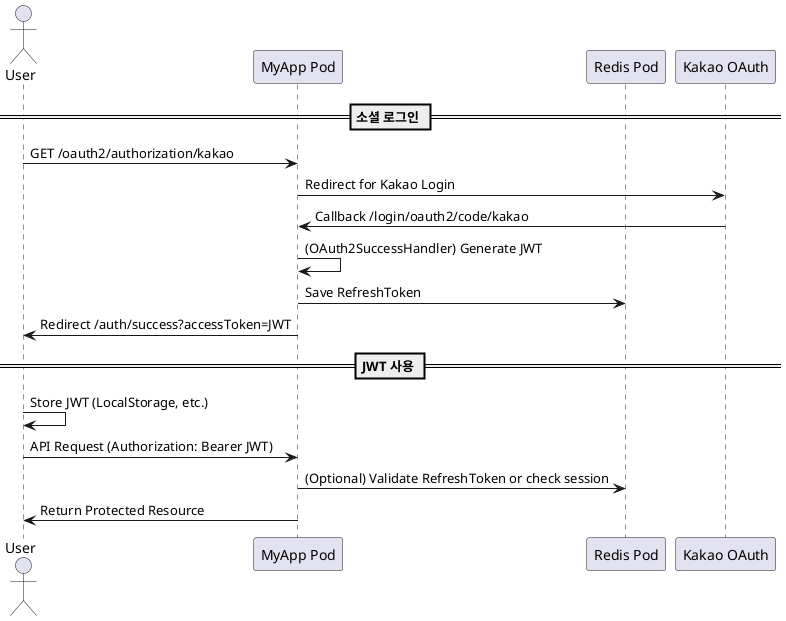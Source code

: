 @startuml

actor User
participant "MyApp Pod" as MyApp
participant "Redis Pod" as Redis
participant "Kakao OAuth" as Kakao

== 소셜 로그인 ==
User -> MyApp: GET /oauth2/authorization/kakao
MyApp -> Kakao: Redirect for Kakao Login
Kakao -> MyApp: Callback /login/oauth2/code/kakao
MyApp -> MyApp: (OAuth2SuccessHandler) Generate JWT
MyApp -> Redis: Save RefreshToken
MyApp -> User: Redirect /auth/success?accessToken=JWT

== JWT 사용 ==
User -> User: Store JWT (LocalStorage, etc.)
User -> MyApp: API Request (Authorization: Bearer JWT)
MyApp -> Redis: (Optional) Validate RefreshToken or check session
MyApp -> User: Return Protected Resource

@enduml